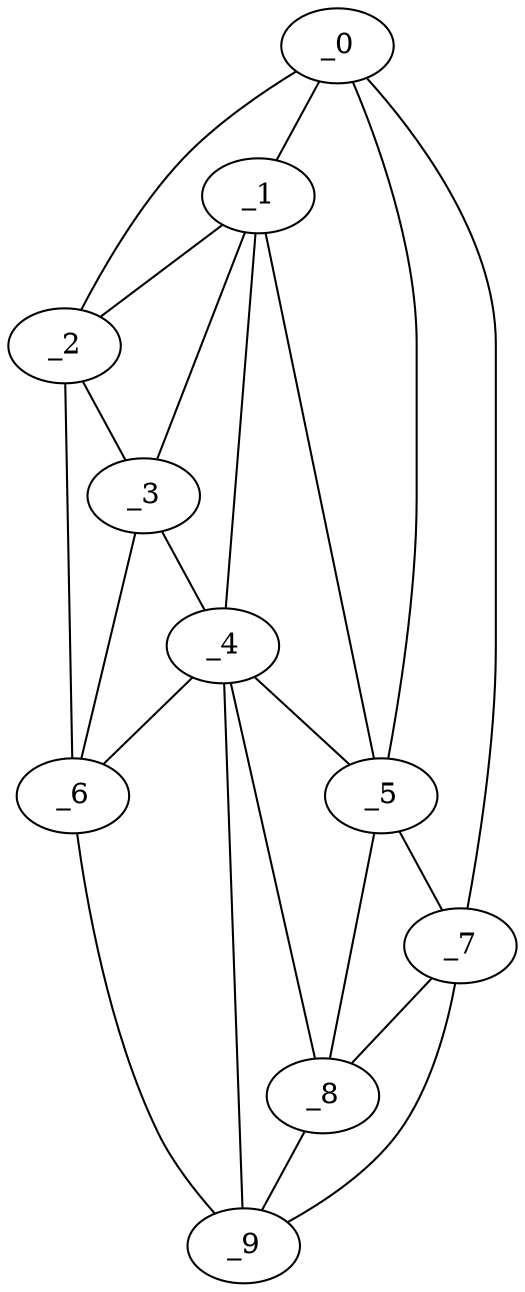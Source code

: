 graph "obj80__185.gxl" {
	_0	 [x=4,
		y=103];
	_1	 [x=60,
		y=57];
	_0 -- _1	 [valence=1];
	_2	 [x=62,
		y=45];
	_0 -- _2	 [valence=1];
	_5	 [x=98,
		y=84];
	_0 -- _5	 [valence=2];
	_7	 [x=111,
		y=107];
	_0 -- _7	 [valence=1];
	_1 -- _2	 [valence=2];
	_3	 [x=67,
		y=46];
	_1 -- _3	 [valence=1];
	_4	 [x=96,
		y=76];
	_1 -- _4	 [valence=1];
	_1 -- _5	 [valence=2];
	_2 -- _3	 [valence=2];
	_6	 [x=102,
		y=20];
	_2 -- _6	 [valence=1];
	_3 -- _4	 [valence=2];
	_3 -- _6	 [valence=1];
	_4 -- _5	 [valence=1];
	_4 -- _6	 [valence=2];
	_8	 [x=112,
		y=95];
	_4 -- _8	 [valence=2];
	_9	 [x=126,
		y=47];
	_4 -- _9	 [valence=2];
	_5 -- _7	 [valence=2];
	_5 -- _8	 [valence=2];
	_6 -- _9	 [valence=1];
	_7 -- _8	 [valence=1];
	_7 -- _9	 [valence=1];
	_8 -- _9	 [valence=1];
}
